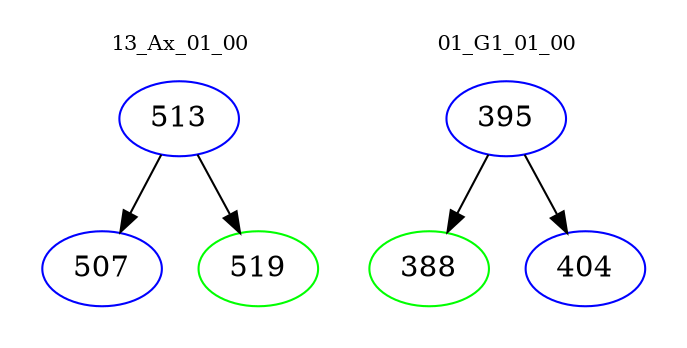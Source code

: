 digraph{
subgraph cluster_0 {
color = white
label = "13_Ax_01_00";
fontsize=10;
T0_513 [label="513", color="blue"]
T0_513 -> T0_507 [color="black"]
T0_507 [label="507", color="blue"]
T0_513 -> T0_519 [color="black"]
T0_519 [label="519", color="green"]
}
subgraph cluster_1 {
color = white
label = "01_G1_01_00";
fontsize=10;
T1_395 [label="395", color="blue"]
T1_395 -> T1_388 [color="black"]
T1_388 [label="388", color="green"]
T1_395 -> T1_404 [color="black"]
T1_404 [label="404", color="blue"]
}
}
